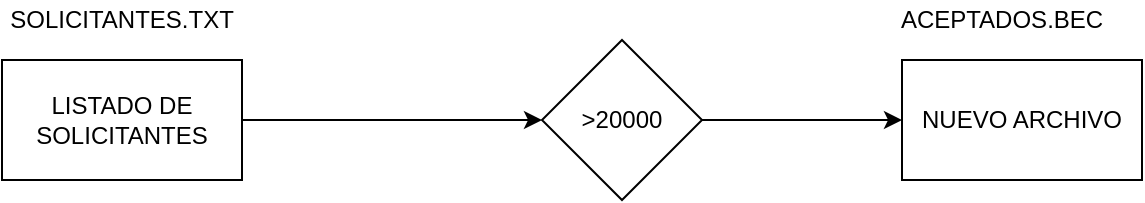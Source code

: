 <mxfile version="13.8.7" type="github">
  <diagram id="C5RBs43oDa-KdzZeNtuy" name="Page-1">
    <mxGraphModel dx="707" dy="627" grid="1" gridSize="10" guides="1" tooltips="1" connect="1" arrows="1" fold="1" page="1" pageScale="1" pageWidth="827" pageHeight="1169" math="0" shadow="0">
      <root>
        <mxCell id="WIyWlLk6GJQsqaUBKTNV-0" />
        <mxCell id="WIyWlLk6GJQsqaUBKTNV-1" parent="WIyWlLk6GJQsqaUBKTNV-0" />
        <mxCell id="mn8tHuuvTzuQJZ6ZnfZ_-1" value="SOLICITANTES.TXT" style="text;html=1;strokeColor=none;fillColor=none;align=center;verticalAlign=middle;whiteSpace=wrap;rounded=0;" vertex="1" parent="WIyWlLk6GJQsqaUBKTNV-1">
          <mxGeometry x="180" y="120" width="40" height="20" as="geometry" />
        </mxCell>
        <mxCell id="mn8tHuuvTzuQJZ6ZnfZ_-3" value="&amp;gt;20000" style="rhombus;whiteSpace=wrap;html=1;" vertex="1" parent="WIyWlLk6GJQsqaUBKTNV-1">
          <mxGeometry x="410" y="140" width="80" height="80" as="geometry" />
        </mxCell>
        <mxCell id="mn8tHuuvTzuQJZ6ZnfZ_-4" value="" style="endArrow=classic;html=1;entryX=0;entryY=0.5;entryDx=0;entryDy=0;exitX=1;exitY=0.5;exitDx=0;exitDy=0;" edge="1" parent="WIyWlLk6GJQsqaUBKTNV-1" source="mn8tHuuvTzuQJZ6ZnfZ_-8" target="mn8tHuuvTzuQJZ6ZnfZ_-3">
          <mxGeometry width="50" height="50" relative="1" as="geometry">
            <mxPoint x="333" y="180" as="sourcePoint" />
            <mxPoint x="460" y="350" as="targetPoint" />
          </mxGeometry>
        </mxCell>
        <mxCell id="mn8tHuuvTzuQJZ6ZnfZ_-5" value="" style="endArrow=classic;html=1;exitX=1;exitY=0.5;exitDx=0;exitDy=0;entryX=0;entryY=0.5;entryDx=0;entryDy=0;" edge="1" parent="WIyWlLk6GJQsqaUBKTNV-1" source="mn8tHuuvTzuQJZ6ZnfZ_-3" target="mn8tHuuvTzuQJZ6ZnfZ_-6">
          <mxGeometry width="50" height="50" relative="1" as="geometry">
            <mxPoint x="410" y="400" as="sourcePoint" />
            <mxPoint x="620" y="180" as="targetPoint" />
          </mxGeometry>
        </mxCell>
        <mxCell id="mn8tHuuvTzuQJZ6ZnfZ_-6" value="NUEVO ARCHIVO" style="rounded=0;whiteSpace=wrap;html=1;" vertex="1" parent="WIyWlLk6GJQsqaUBKTNV-1">
          <mxGeometry x="590" y="150" width="120" height="60" as="geometry" />
        </mxCell>
        <mxCell id="mn8tHuuvTzuQJZ6ZnfZ_-7" value="ACEPTADOS.BEC" style="text;html=1;strokeColor=none;fillColor=none;align=center;verticalAlign=middle;whiteSpace=wrap;rounded=0;" vertex="1" parent="WIyWlLk6GJQsqaUBKTNV-1">
          <mxGeometry x="620" y="120" width="40" height="20" as="geometry" />
        </mxCell>
        <mxCell id="mn8tHuuvTzuQJZ6ZnfZ_-8" value="LISTADO DE&lt;br&gt;SOLICITANTES" style="rounded=0;whiteSpace=wrap;html=1;" vertex="1" parent="WIyWlLk6GJQsqaUBKTNV-1">
          <mxGeometry x="140" y="150" width="120" height="60" as="geometry" />
        </mxCell>
      </root>
    </mxGraphModel>
  </diagram>
</mxfile>
